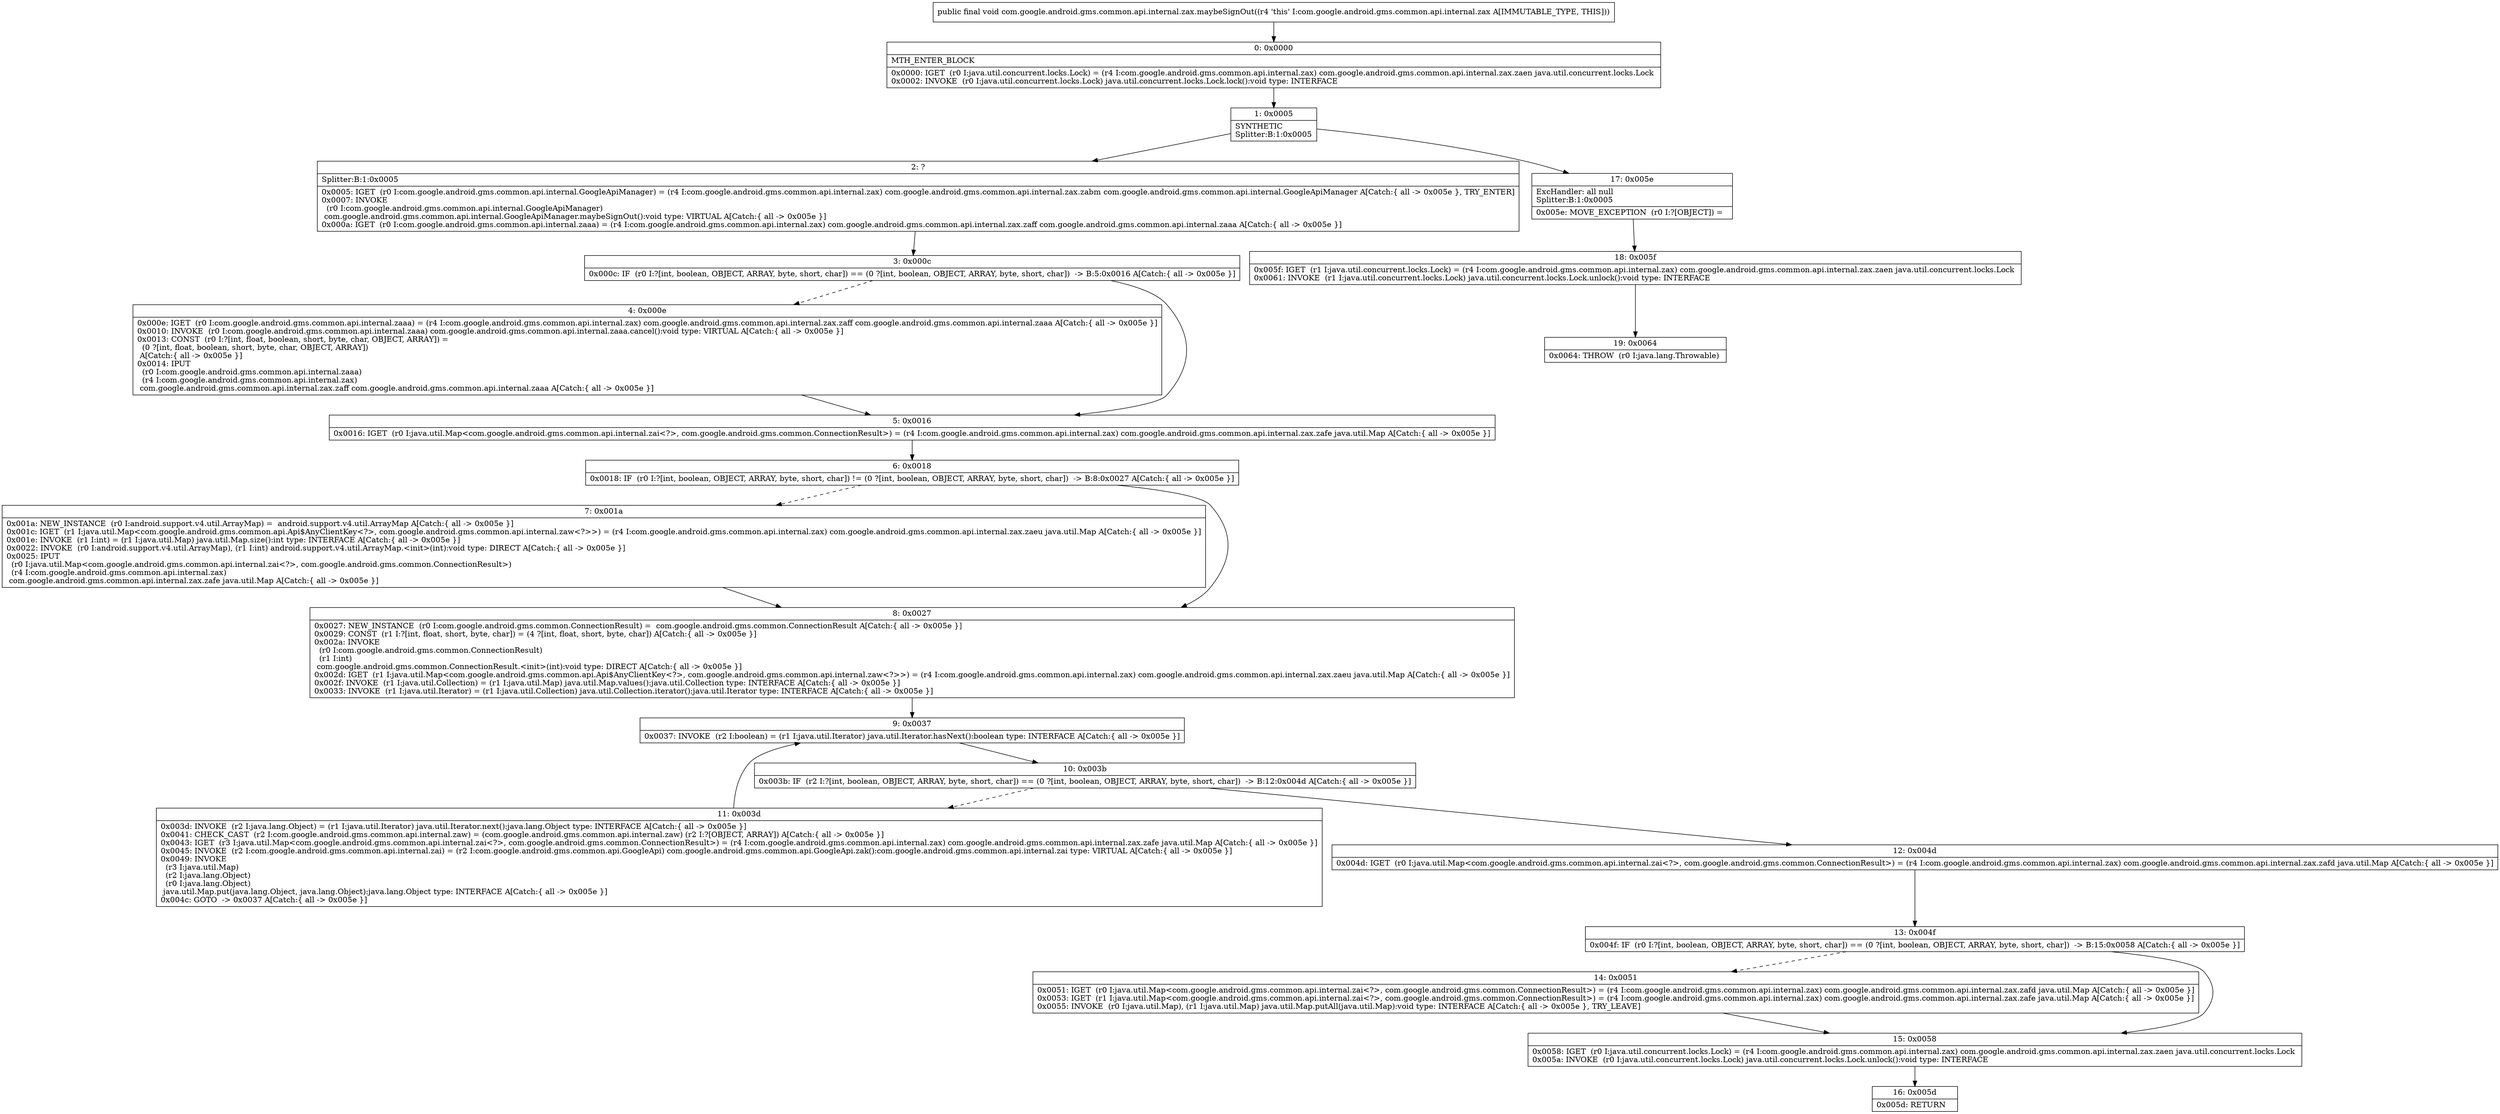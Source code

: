 digraph "CFG forcom.google.android.gms.common.api.internal.zax.maybeSignOut()V" {
Node_0 [shape=record,label="{0\:\ 0x0000|MTH_ENTER_BLOCK\l|0x0000: IGET  (r0 I:java.util.concurrent.locks.Lock) = (r4 I:com.google.android.gms.common.api.internal.zax) com.google.android.gms.common.api.internal.zax.zaen java.util.concurrent.locks.Lock \l0x0002: INVOKE  (r0 I:java.util.concurrent.locks.Lock) java.util.concurrent.locks.Lock.lock():void type: INTERFACE \l}"];
Node_1 [shape=record,label="{1\:\ 0x0005|SYNTHETIC\lSplitter:B:1:0x0005\l}"];
Node_2 [shape=record,label="{2\:\ ?|Splitter:B:1:0x0005\l|0x0005: IGET  (r0 I:com.google.android.gms.common.api.internal.GoogleApiManager) = (r4 I:com.google.android.gms.common.api.internal.zax) com.google.android.gms.common.api.internal.zax.zabm com.google.android.gms.common.api.internal.GoogleApiManager A[Catch:\{ all \-\> 0x005e \}, TRY_ENTER]\l0x0007: INVOKE  \l  (r0 I:com.google.android.gms.common.api.internal.GoogleApiManager)\l com.google.android.gms.common.api.internal.GoogleApiManager.maybeSignOut():void type: VIRTUAL A[Catch:\{ all \-\> 0x005e \}]\l0x000a: IGET  (r0 I:com.google.android.gms.common.api.internal.zaaa) = (r4 I:com.google.android.gms.common.api.internal.zax) com.google.android.gms.common.api.internal.zax.zaff com.google.android.gms.common.api.internal.zaaa A[Catch:\{ all \-\> 0x005e \}]\l}"];
Node_3 [shape=record,label="{3\:\ 0x000c|0x000c: IF  (r0 I:?[int, boolean, OBJECT, ARRAY, byte, short, char]) == (0 ?[int, boolean, OBJECT, ARRAY, byte, short, char])  \-\> B:5:0x0016 A[Catch:\{ all \-\> 0x005e \}]\l}"];
Node_4 [shape=record,label="{4\:\ 0x000e|0x000e: IGET  (r0 I:com.google.android.gms.common.api.internal.zaaa) = (r4 I:com.google.android.gms.common.api.internal.zax) com.google.android.gms.common.api.internal.zax.zaff com.google.android.gms.common.api.internal.zaaa A[Catch:\{ all \-\> 0x005e \}]\l0x0010: INVOKE  (r0 I:com.google.android.gms.common.api.internal.zaaa) com.google.android.gms.common.api.internal.zaaa.cancel():void type: VIRTUAL A[Catch:\{ all \-\> 0x005e \}]\l0x0013: CONST  (r0 I:?[int, float, boolean, short, byte, char, OBJECT, ARRAY]) = \l  (0 ?[int, float, boolean, short, byte, char, OBJECT, ARRAY])\l A[Catch:\{ all \-\> 0x005e \}]\l0x0014: IPUT  \l  (r0 I:com.google.android.gms.common.api.internal.zaaa)\l  (r4 I:com.google.android.gms.common.api.internal.zax)\l com.google.android.gms.common.api.internal.zax.zaff com.google.android.gms.common.api.internal.zaaa A[Catch:\{ all \-\> 0x005e \}]\l}"];
Node_5 [shape=record,label="{5\:\ 0x0016|0x0016: IGET  (r0 I:java.util.Map\<com.google.android.gms.common.api.internal.zai\<?\>, com.google.android.gms.common.ConnectionResult\>) = (r4 I:com.google.android.gms.common.api.internal.zax) com.google.android.gms.common.api.internal.zax.zafe java.util.Map A[Catch:\{ all \-\> 0x005e \}]\l}"];
Node_6 [shape=record,label="{6\:\ 0x0018|0x0018: IF  (r0 I:?[int, boolean, OBJECT, ARRAY, byte, short, char]) != (0 ?[int, boolean, OBJECT, ARRAY, byte, short, char])  \-\> B:8:0x0027 A[Catch:\{ all \-\> 0x005e \}]\l}"];
Node_7 [shape=record,label="{7\:\ 0x001a|0x001a: NEW_INSTANCE  (r0 I:android.support.v4.util.ArrayMap) =  android.support.v4.util.ArrayMap A[Catch:\{ all \-\> 0x005e \}]\l0x001c: IGET  (r1 I:java.util.Map\<com.google.android.gms.common.api.Api$AnyClientKey\<?\>, com.google.android.gms.common.api.internal.zaw\<?\>\>) = (r4 I:com.google.android.gms.common.api.internal.zax) com.google.android.gms.common.api.internal.zax.zaeu java.util.Map A[Catch:\{ all \-\> 0x005e \}]\l0x001e: INVOKE  (r1 I:int) = (r1 I:java.util.Map) java.util.Map.size():int type: INTERFACE A[Catch:\{ all \-\> 0x005e \}]\l0x0022: INVOKE  (r0 I:android.support.v4.util.ArrayMap), (r1 I:int) android.support.v4.util.ArrayMap.\<init\>(int):void type: DIRECT A[Catch:\{ all \-\> 0x005e \}]\l0x0025: IPUT  \l  (r0 I:java.util.Map\<com.google.android.gms.common.api.internal.zai\<?\>, com.google.android.gms.common.ConnectionResult\>)\l  (r4 I:com.google.android.gms.common.api.internal.zax)\l com.google.android.gms.common.api.internal.zax.zafe java.util.Map A[Catch:\{ all \-\> 0x005e \}]\l}"];
Node_8 [shape=record,label="{8\:\ 0x0027|0x0027: NEW_INSTANCE  (r0 I:com.google.android.gms.common.ConnectionResult) =  com.google.android.gms.common.ConnectionResult A[Catch:\{ all \-\> 0x005e \}]\l0x0029: CONST  (r1 I:?[int, float, short, byte, char]) = (4 ?[int, float, short, byte, char]) A[Catch:\{ all \-\> 0x005e \}]\l0x002a: INVOKE  \l  (r0 I:com.google.android.gms.common.ConnectionResult)\l  (r1 I:int)\l com.google.android.gms.common.ConnectionResult.\<init\>(int):void type: DIRECT A[Catch:\{ all \-\> 0x005e \}]\l0x002d: IGET  (r1 I:java.util.Map\<com.google.android.gms.common.api.Api$AnyClientKey\<?\>, com.google.android.gms.common.api.internal.zaw\<?\>\>) = (r4 I:com.google.android.gms.common.api.internal.zax) com.google.android.gms.common.api.internal.zax.zaeu java.util.Map A[Catch:\{ all \-\> 0x005e \}]\l0x002f: INVOKE  (r1 I:java.util.Collection) = (r1 I:java.util.Map) java.util.Map.values():java.util.Collection type: INTERFACE A[Catch:\{ all \-\> 0x005e \}]\l0x0033: INVOKE  (r1 I:java.util.Iterator) = (r1 I:java.util.Collection) java.util.Collection.iterator():java.util.Iterator type: INTERFACE A[Catch:\{ all \-\> 0x005e \}]\l}"];
Node_9 [shape=record,label="{9\:\ 0x0037|0x0037: INVOKE  (r2 I:boolean) = (r1 I:java.util.Iterator) java.util.Iterator.hasNext():boolean type: INTERFACE A[Catch:\{ all \-\> 0x005e \}]\l}"];
Node_10 [shape=record,label="{10\:\ 0x003b|0x003b: IF  (r2 I:?[int, boolean, OBJECT, ARRAY, byte, short, char]) == (0 ?[int, boolean, OBJECT, ARRAY, byte, short, char])  \-\> B:12:0x004d A[Catch:\{ all \-\> 0x005e \}]\l}"];
Node_11 [shape=record,label="{11\:\ 0x003d|0x003d: INVOKE  (r2 I:java.lang.Object) = (r1 I:java.util.Iterator) java.util.Iterator.next():java.lang.Object type: INTERFACE A[Catch:\{ all \-\> 0x005e \}]\l0x0041: CHECK_CAST  (r2 I:com.google.android.gms.common.api.internal.zaw) = (com.google.android.gms.common.api.internal.zaw) (r2 I:?[OBJECT, ARRAY]) A[Catch:\{ all \-\> 0x005e \}]\l0x0043: IGET  (r3 I:java.util.Map\<com.google.android.gms.common.api.internal.zai\<?\>, com.google.android.gms.common.ConnectionResult\>) = (r4 I:com.google.android.gms.common.api.internal.zax) com.google.android.gms.common.api.internal.zax.zafe java.util.Map A[Catch:\{ all \-\> 0x005e \}]\l0x0045: INVOKE  (r2 I:com.google.android.gms.common.api.internal.zai) = (r2 I:com.google.android.gms.common.api.GoogleApi) com.google.android.gms.common.api.GoogleApi.zak():com.google.android.gms.common.api.internal.zai type: VIRTUAL A[Catch:\{ all \-\> 0x005e \}]\l0x0049: INVOKE  \l  (r3 I:java.util.Map)\l  (r2 I:java.lang.Object)\l  (r0 I:java.lang.Object)\l java.util.Map.put(java.lang.Object, java.lang.Object):java.lang.Object type: INTERFACE A[Catch:\{ all \-\> 0x005e \}]\l0x004c: GOTO  \-\> 0x0037 A[Catch:\{ all \-\> 0x005e \}]\l}"];
Node_12 [shape=record,label="{12\:\ 0x004d|0x004d: IGET  (r0 I:java.util.Map\<com.google.android.gms.common.api.internal.zai\<?\>, com.google.android.gms.common.ConnectionResult\>) = (r4 I:com.google.android.gms.common.api.internal.zax) com.google.android.gms.common.api.internal.zax.zafd java.util.Map A[Catch:\{ all \-\> 0x005e \}]\l}"];
Node_13 [shape=record,label="{13\:\ 0x004f|0x004f: IF  (r0 I:?[int, boolean, OBJECT, ARRAY, byte, short, char]) == (0 ?[int, boolean, OBJECT, ARRAY, byte, short, char])  \-\> B:15:0x0058 A[Catch:\{ all \-\> 0x005e \}]\l}"];
Node_14 [shape=record,label="{14\:\ 0x0051|0x0051: IGET  (r0 I:java.util.Map\<com.google.android.gms.common.api.internal.zai\<?\>, com.google.android.gms.common.ConnectionResult\>) = (r4 I:com.google.android.gms.common.api.internal.zax) com.google.android.gms.common.api.internal.zax.zafd java.util.Map A[Catch:\{ all \-\> 0x005e \}]\l0x0053: IGET  (r1 I:java.util.Map\<com.google.android.gms.common.api.internal.zai\<?\>, com.google.android.gms.common.ConnectionResult\>) = (r4 I:com.google.android.gms.common.api.internal.zax) com.google.android.gms.common.api.internal.zax.zafe java.util.Map A[Catch:\{ all \-\> 0x005e \}]\l0x0055: INVOKE  (r0 I:java.util.Map), (r1 I:java.util.Map) java.util.Map.putAll(java.util.Map):void type: INTERFACE A[Catch:\{ all \-\> 0x005e \}, TRY_LEAVE]\l}"];
Node_15 [shape=record,label="{15\:\ 0x0058|0x0058: IGET  (r0 I:java.util.concurrent.locks.Lock) = (r4 I:com.google.android.gms.common.api.internal.zax) com.google.android.gms.common.api.internal.zax.zaen java.util.concurrent.locks.Lock \l0x005a: INVOKE  (r0 I:java.util.concurrent.locks.Lock) java.util.concurrent.locks.Lock.unlock():void type: INTERFACE \l}"];
Node_16 [shape=record,label="{16\:\ 0x005d|0x005d: RETURN   \l}"];
Node_17 [shape=record,label="{17\:\ 0x005e|ExcHandler: all null\lSplitter:B:1:0x0005\l|0x005e: MOVE_EXCEPTION  (r0 I:?[OBJECT]) =  \l}"];
Node_18 [shape=record,label="{18\:\ 0x005f|0x005f: IGET  (r1 I:java.util.concurrent.locks.Lock) = (r4 I:com.google.android.gms.common.api.internal.zax) com.google.android.gms.common.api.internal.zax.zaen java.util.concurrent.locks.Lock \l0x0061: INVOKE  (r1 I:java.util.concurrent.locks.Lock) java.util.concurrent.locks.Lock.unlock():void type: INTERFACE \l}"];
Node_19 [shape=record,label="{19\:\ 0x0064|0x0064: THROW  (r0 I:java.lang.Throwable) \l}"];
MethodNode[shape=record,label="{public final void com.google.android.gms.common.api.internal.zax.maybeSignOut((r4 'this' I:com.google.android.gms.common.api.internal.zax A[IMMUTABLE_TYPE, THIS])) }"];
MethodNode -> Node_0;
Node_0 -> Node_1;
Node_1 -> Node_2;
Node_1 -> Node_17;
Node_2 -> Node_3;
Node_3 -> Node_4[style=dashed];
Node_3 -> Node_5;
Node_4 -> Node_5;
Node_5 -> Node_6;
Node_6 -> Node_7[style=dashed];
Node_6 -> Node_8;
Node_7 -> Node_8;
Node_8 -> Node_9;
Node_9 -> Node_10;
Node_10 -> Node_11[style=dashed];
Node_10 -> Node_12;
Node_11 -> Node_9;
Node_12 -> Node_13;
Node_13 -> Node_14[style=dashed];
Node_13 -> Node_15;
Node_14 -> Node_15;
Node_15 -> Node_16;
Node_17 -> Node_18;
Node_18 -> Node_19;
}

